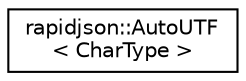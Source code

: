 digraph "Graphical Class Hierarchy"
{
 // INTERACTIVE_SVG=YES
 // LATEX_PDF_SIZE
  edge [fontname="Helvetica",fontsize="10",labelfontname="Helvetica",labelfontsize="10"];
  node [fontname="Helvetica",fontsize="10",shape=record];
  rankdir="LR";
  Node0 [label="rapidjson::AutoUTF\l\< CharType \>",height=0.2,width=0.4,color="black", fillcolor="white", style="filled",URL="$structrapidjson_1_1_auto_u_t_f.html",tooltip="Dynamically select encoding according to stream's runtime-specified UTF encoding type."];
}
